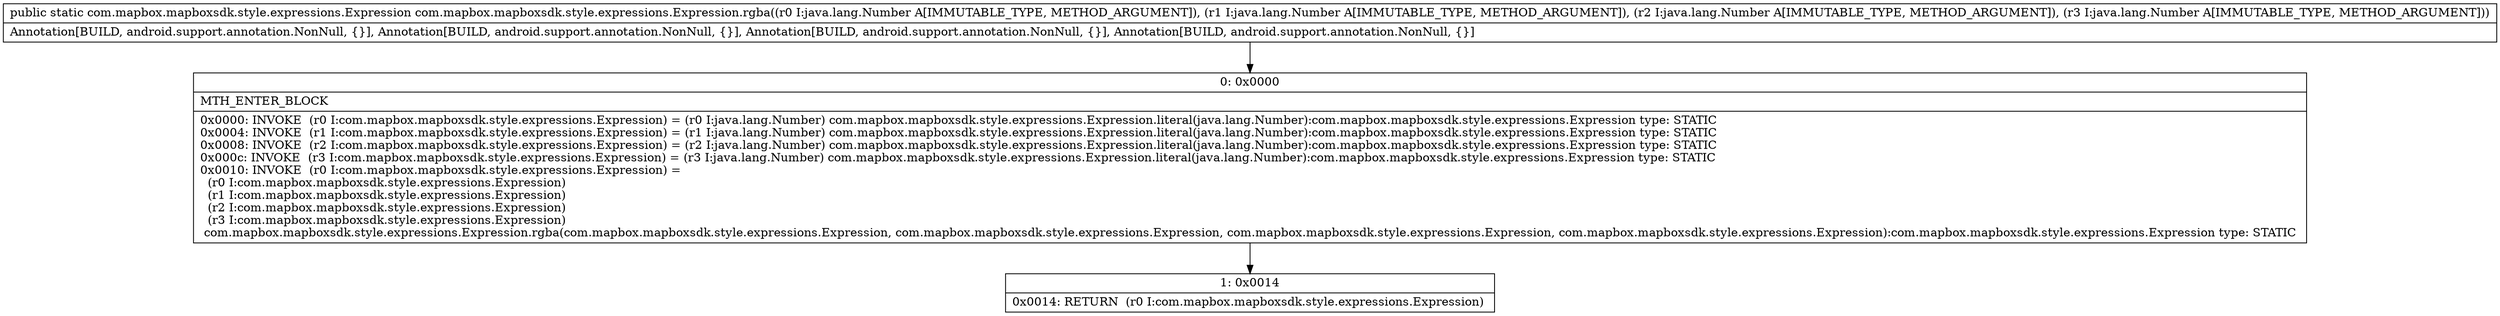 digraph "CFG forcom.mapbox.mapboxsdk.style.expressions.Expression.rgba(Ljava\/lang\/Number;Ljava\/lang\/Number;Ljava\/lang\/Number;Ljava\/lang\/Number;)Lcom\/mapbox\/mapboxsdk\/style\/expressions\/Expression;" {
Node_0 [shape=record,label="{0\:\ 0x0000|MTH_ENTER_BLOCK\l|0x0000: INVOKE  (r0 I:com.mapbox.mapboxsdk.style.expressions.Expression) = (r0 I:java.lang.Number) com.mapbox.mapboxsdk.style.expressions.Expression.literal(java.lang.Number):com.mapbox.mapboxsdk.style.expressions.Expression type: STATIC \l0x0004: INVOKE  (r1 I:com.mapbox.mapboxsdk.style.expressions.Expression) = (r1 I:java.lang.Number) com.mapbox.mapboxsdk.style.expressions.Expression.literal(java.lang.Number):com.mapbox.mapboxsdk.style.expressions.Expression type: STATIC \l0x0008: INVOKE  (r2 I:com.mapbox.mapboxsdk.style.expressions.Expression) = (r2 I:java.lang.Number) com.mapbox.mapboxsdk.style.expressions.Expression.literal(java.lang.Number):com.mapbox.mapboxsdk.style.expressions.Expression type: STATIC \l0x000c: INVOKE  (r3 I:com.mapbox.mapboxsdk.style.expressions.Expression) = (r3 I:java.lang.Number) com.mapbox.mapboxsdk.style.expressions.Expression.literal(java.lang.Number):com.mapbox.mapboxsdk.style.expressions.Expression type: STATIC \l0x0010: INVOKE  (r0 I:com.mapbox.mapboxsdk.style.expressions.Expression) = \l  (r0 I:com.mapbox.mapboxsdk.style.expressions.Expression)\l  (r1 I:com.mapbox.mapboxsdk.style.expressions.Expression)\l  (r2 I:com.mapbox.mapboxsdk.style.expressions.Expression)\l  (r3 I:com.mapbox.mapboxsdk.style.expressions.Expression)\l com.mapbox.mapboxsdk.style.expressions.Expression.rgba(com.mapbox.mapboxsdk.style.expressions.Expression, com.mapbox.mapboxsdk.style.expressions.Expression, com.mapbox.mapboxsdk.style.expressions.Expression, com.mapbox.mapboxsdk.style.expressions.Expression):com.mapbox.mapboxsdk.style.expressions.Expression type: STATIC \l}"];
Node_1 [shape=record,label="{1\:\ 0x0014|0x0014: RETURN  (r0 I:com.mapbox.mapboxsdk.style.expressions.Expression) \l}"];
MethodNode[shape=record,label="{public static com.mapbox.mapboxsdk.style.expressions.Expression com.mapbox.mapboxsdk.style.expressions.Expression.rgba((r0 I:java.lang.Number A[IMMUTABLE_TYPE, METHOD_ARGUMENT]), (r1 I:java.lang.Number A[IMMUTABLE_TYPE, METHOD_ARGUMENT]), (r2 I:java.lang.Number A[IMMUTABLE_TYPE, METHOD_ARGUMENT]), (r3 I:java.lang.Number A[IMMUTABLE_TYPE, METHOD_ARGUMENT]))  | Annotation[BUILD, android.support.annotation.NonNull, \{\}], Annotation[BUILD, android.support.annotation.NonNull, \{\}], Annotation[BUILD, android.support.annotation.NonNull, \{\}], Annotation[BUILD, android.support.annotation.NonNull, \{\}]\l}"];
MethodNode -> Node_0;
Node_0 -> Node_1;
}

